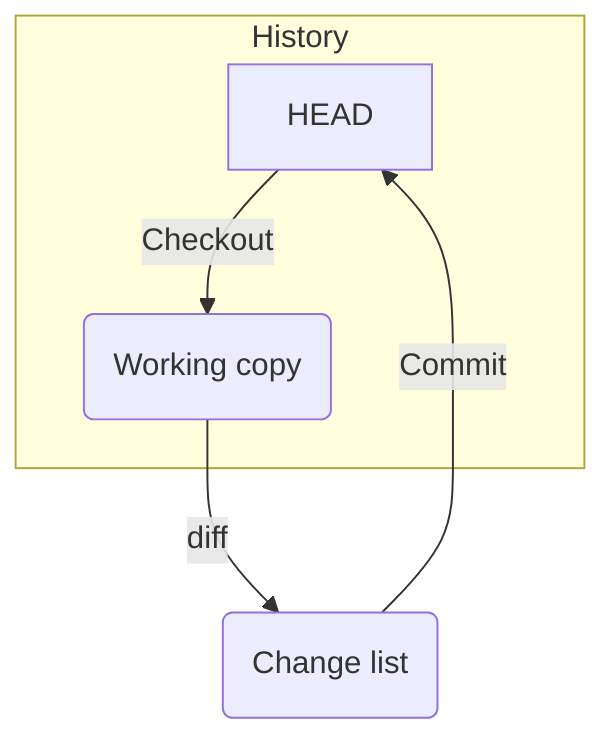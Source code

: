 graph TD
subgraph History
HEAD -->|Checkout| WC(Working copy)
end
WC -->|diff| CL(Change list)
CL -->|Commit| HEAD